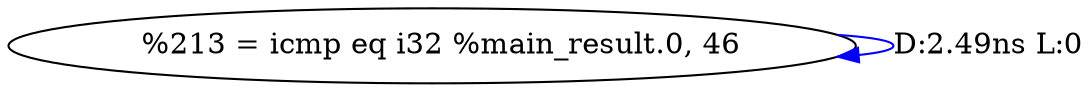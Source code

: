 digraph {
Node0x346bf00[label="  %213 = icmp eq i32 %main_result.0, 46"];
Node0x346bf00 -> Node0x346bf00[label="D:2.49ns L:0",color=blue];
}
